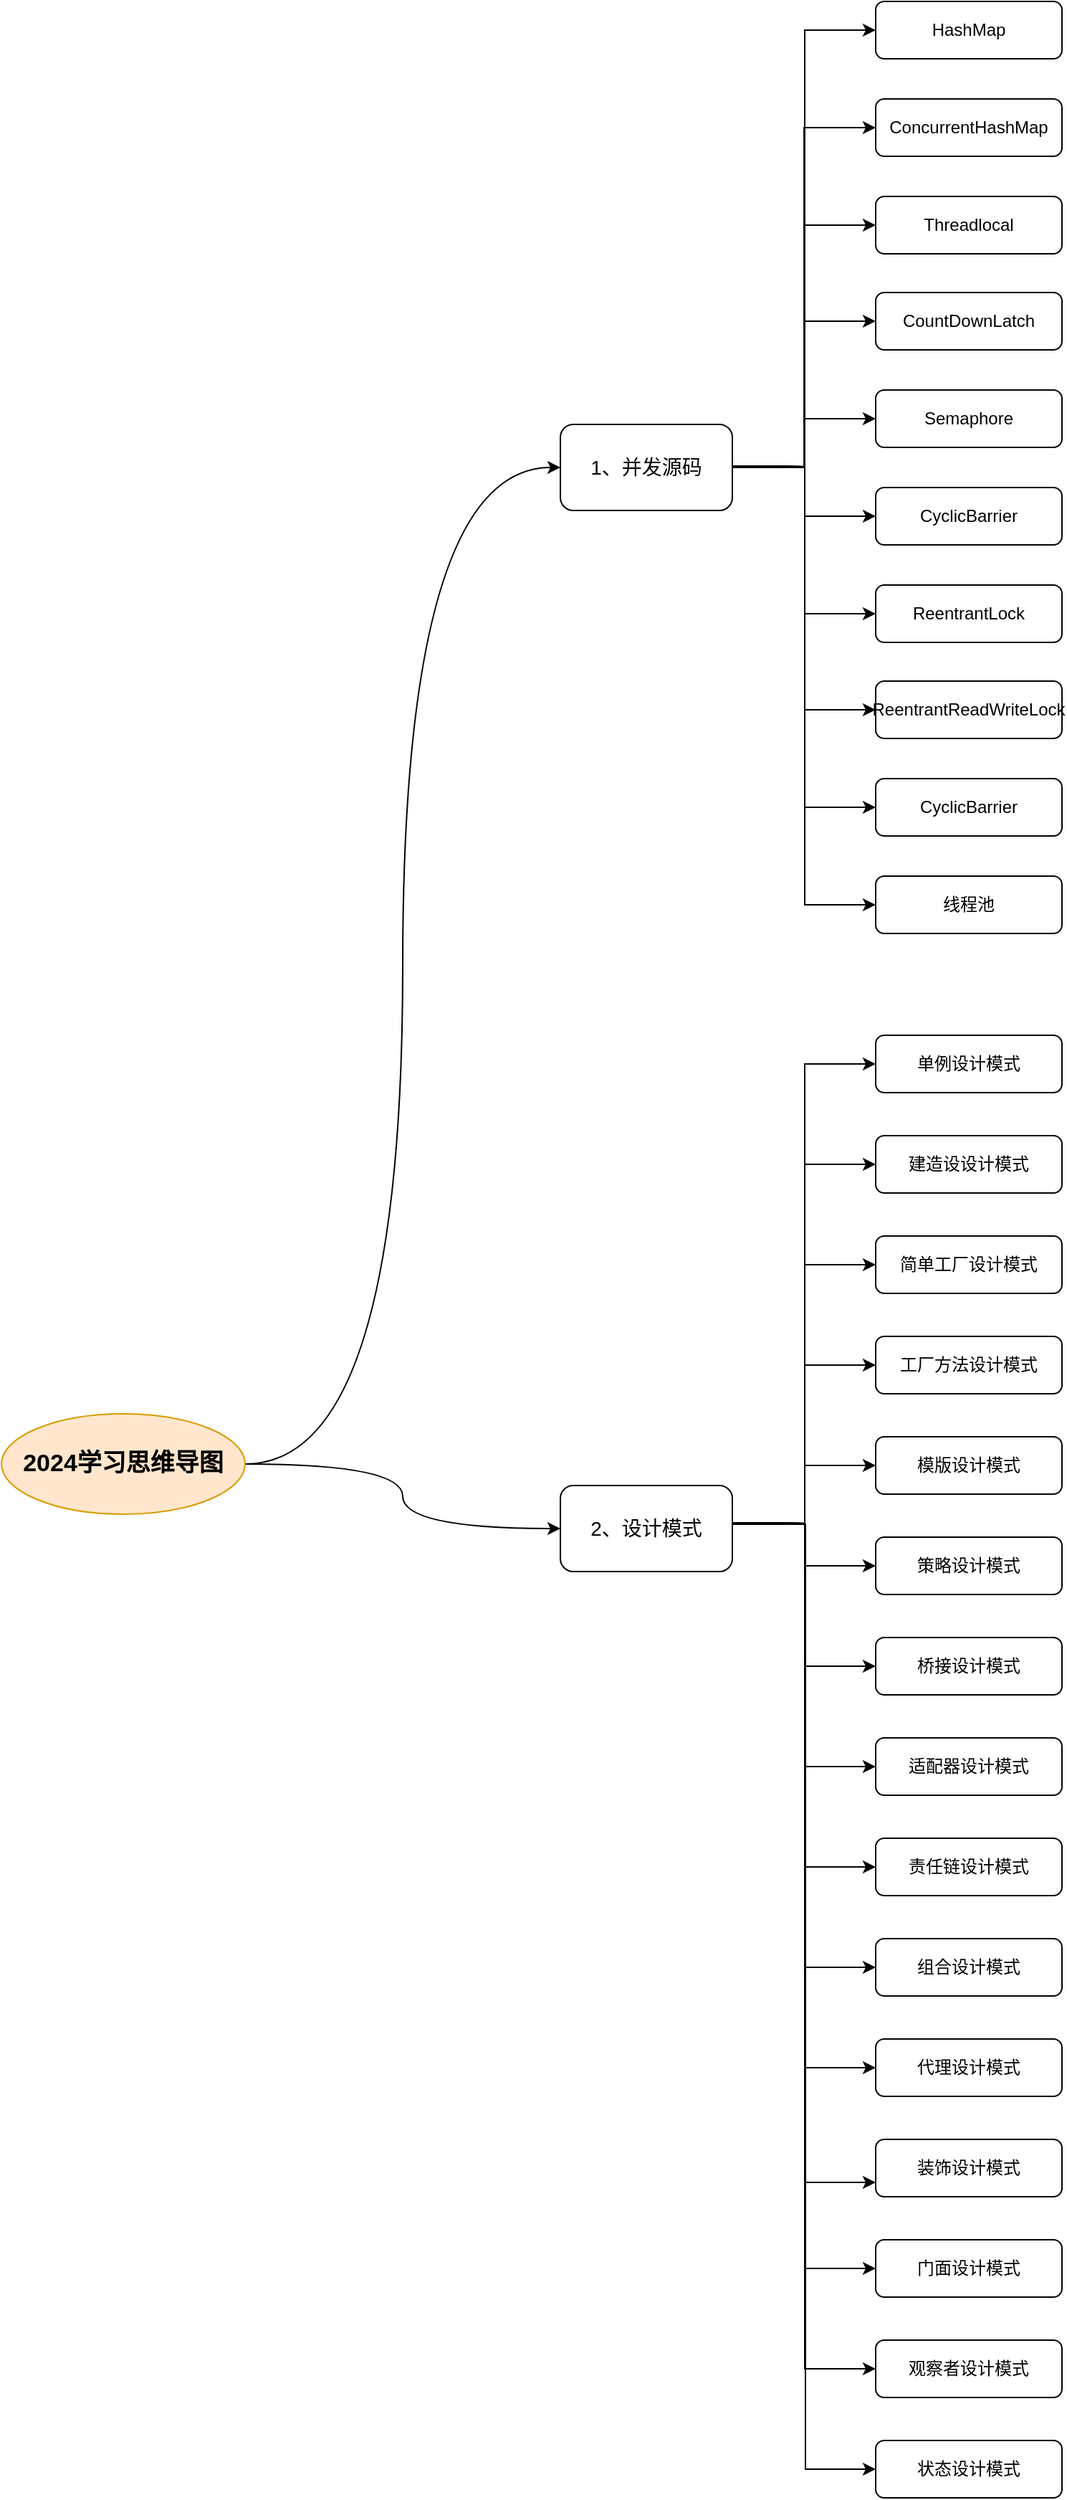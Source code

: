 <mxfile version="23.1.5" type="github">
  <diagram name="第 1 页" id="fht6a-PDqWZK2c6vkvI2">
    <mxGraphModel dx="1434" dy="1907" grid="1" gridSize="10" guides="1" tooltips="1" connect="1" arrows="1" fold="1" page="1" pageScale="1" pageWidth="827" pageHeight="1169" math="0" shadow="0">
      <root>
        <mxCell id="0" />
        <mxCell id="1" parent="0" />
        <mxCell id="TGkRxMRqjUsvFXReb4Ec-3" style="edgeStyle=orthogonalEdgeStyle;rounded=0;orthogonalLoop=1;jettySize=auto;html=1;entryX=0;entryY=0.5;entryDx=0;entryDy=0;curved=1;" edge="1" parent="1" source="TGkRxMRqjUsvFXReb4Ec-1" target="TGkRxMRqjUsvFXReb4Ec-2">
          <mxGeometry relative="1" as="geometry" />
        </mxCell>
        <mxCell id="TGkRxMRqjUsvFXReb4Ec-27" style="edgeStyle=orthogonalEdgeStyle;rounded=0;orthogonalLoop=1;jettySize=auto;html=1;entryX=0;entryY=0.5;entryDx=0;entryDy=0;curved=1;" edge="1" parent="1" source="TGkRxMRqjUsvFXReb4Ec-1" target="TGkRxMRqjUsvFXReb4Ec-28">
          <mxGeometry relative="1" as="geometry" />
        </mxCell>
        <mxCell id="TGkRxMRqjUsvFXReb4Ec-1" value="2024学习思维导图" style="ellipse;whiteSpace=wrap;html=1;fillColor=#ffe6cc;strokeColor=#d79b00;fontStyle=1;fontSize=17;" vertex="1" parent="1">
          <mxGeometry x="60" y="780" width="170" height="70" as="geometry" />
        </mxCell>
        <mxCell id="TGkRxMRqjUsvFXReb4Ec-5" style="edgeStyle=orthogonalEdgeStyle;rounded=0;orthogonalLoop=1;jettySize=auto;html=1;entryX=0;entryY=0.5;entryDx=0;entryDy=0;" edge="1" parent="1" target="TGkRxMRqjUsvFXReb4Ec-4">
          <mxGeometry relative="1" as="geometry">
            <mxPoint x="570" y="119" as="sourcePoint" />
          </mxGeometry>
        </mxCell>
        <mxCell id="TGkRxMRqjUsvFXReb4Ec-9" style="edgeStyle=orthogonalEdgeStyle;rounded=0;orthogonalLoop=1;jettySize=auto;html=1;entryX=0;entryY=0.5;entryDx=0;entryDy=0;" edge="1" parent="1" target="TGkRxMRqjUsvFXReb4Ec-8">
          <mxGeometry relative="1" as="geometry">
            <mxPoint x="570" y="119" as="sourcePoint" />
          </mxGeometry>
        </mxCell>
        <mxCell id="TGkRxMRqjUsvFXReb4Ec-11" style="edgeStyle=orthogonalEdgeStyle;rounded=0;orthogonalLoop=1;jettySize=auto;html=1;entryX=0;entryY=0.5;entryDx=0;entryDy=0;" edge="1" parent="1" target="TGkRxMRqjUsvFXReb4Ec-10">
          <mxGeometry relative="1" as="geometry">
            <mxPoint x="570" y="119" as="sourcePoint" />
          </mxGeometry>
        </mxCell>
        <mxCell id="TGkRxMRqjUsvFXReb4Ec-13" style="edgeStyle=orthogonalEdgeStyle;rounded=0;orthogonalLoop=1;jettySize=auto;html=1;entryX=0;entryY=0.5;entryDx=0;entryDy=0;" edge="1" parent="1" target="TGkRxMRqjUsvFXReb4Ec-12">
          <mxGeometry relative="1" as="geometry">
            <mxPoint x="570" y="119" as="sourcePoint" />
          </mxGeometry>
        </mxCell>
        <mxCell id="TGkRxMRqjUsvFXReb4Ec-15" style="edgeStyle=orthogonalEdgeStyle;rounded=0;orthogonalLoop=1;jettySize=auto;html=1;entryX=0;entryY=0.5;entryDx=0;entryDy=0;" edge="1" parent="1" target="TGkRxMRqjUsvFXReb4Ec-14">
          <mxGeometry relative="1" as="geometry">
            <mxPoint x="570" y="119" as="sourcePoint" />
          </mxGeometry>
        </mxCell>
        <mxCell id="TGkRxMRqjUsvFXReb4Ec-17" style="edgeStyle=orthogonalEdgeStyle;rounded=0;orthogonalLoop=1;jettySize=auto;html=1;entryX=0;entryY=0.5;entryDx=0;entryDy=0;" edge="1" parent="1" target="TGkRxMRqjUsvFXReb4Ec-16">
          <mxGeometry relative="1" as="geometry">
            <mxPoint x="570" y="119" as="sourcePoint" />
          </mxGeometry>
        </mxCell>
        <mxCell id="TGkRxMRqjUsvFXReb4Ec-19" style="edgeStyle=orthogonalEdgeStyle;rounded=0;orthogonalLoop=1;jettySize=auto;html=1;entryX=0;entryY=0.5;entryDx=0;entryDy=0;" edge="1" parent="1" target="TGkRxMRqjUsvFXReb4Ec-18">
          <mxGeometry relative="1" as="geometry">
            <mxPoint x="570" y="119" as="sourcePoint" />
          </mxGeometry>
        </mxCell>
        <mxCell id="TGkRxMRqjUsvFXReb4Ec-21" style="edgeStyle=orthogonalEdgeStyle;rounded=0;orthogonalLoop=1;jettySize=auto;html=1;entryX=0;entryY=0.5;entryDx=0;entryDy=0;" edge="1" parent="1" target="TGkRxMRqjUsvFXReb4Ec-20">
          <mxGeometry relative="1" as="geometry">
            <mxPoint x="570" y="119" as="sourcePoint" />
          </mxGeometry>
        </mxCell>
        <mxCell id="TGkRxMRqjUsvFXReb4Ec-23" style="edgeStyle=orthogonalEdgeStyle;rounded=0;orthogonalLoop=1;jettySize=auto;html=1;entryX=0;entryY=0.5;entryDx=0;entryDy=0;" edge="1" parent="1" target="TGkRxMRqjUsvFXReb4Ec-22">
          <mxGeometry relative="1" as="geometry">
            <mxPoint x="570" y="119" as="sourcePoint" />
          </mxGeometry>
        </mxCell>
        <mxCell id="TGkRxMRqjUsvFXReb4Ec-26" style="edgeStyle=orthogonalEdgeStyle;rounded=0;orthogonalLoop=1;jettySize=auto;html=1;entryX=0;entryY=0.5;entryDx=0;entryDy=0;" edge="1" parent="1" source="TGkRxMRqjUsvFXReb4Ec-2" target="TGkRxMRqjUsvFXReb4Ec-6">
          <mxGeometry relative="1" as="geometry" />
        </mxCell>
        <mxCell id="TGkRxMRqjUsvFXReb4Ec-2" value="1、并发源码" style="rounded=1;whiteSpace=wrap;html=1;fontSize=14;" vertex="1" parent="1">
          <mxGeometry x="450" y="90" width="120" height="60" as="geometry" />
        </mxCell>
        <mxCell id="TGkRxMRqjUsvFXReb4Ec-4" value="HashMap" style="rounded=1;whiteSpace=wrap;html=1;" vertex="1" parent="1">
          <mxGeometry x="670" y="-205" width="130" height="40" as="geometry" />
        </mxCell>
        <mxCell id="TGkRxMRqjUsvFXReb4Ec-6" value="ConcurrentHashMap" style="rounded=1;whiteSpace=wrap;html=1;" vertex="1" parent="1">
          <mxGeometry x="670" y="-137" width="130" height="40" as="geometry" />
        </mxCell>
        <mxCell id="TGkRxMRqjUsvFXReb4Ec-8" value="Threadlocal" style="rounded=1;whiteSpace=wrap;html=1;" vertex="1" parent="1">
          <mxGeometry x="670" y="-69" width="130" height="40" as="geometry" />
        </mxCell>
        <mxCell id="TGkRxMRqjUsvFXReb4Ec-10" value="CountDownLatch" style="rounded=1;whiteSpace=wrap;html=1;" vertex="1" parent="1">
          <mxGeometry x="670" y="-2" width="130" height="40" as="geometry" />
        </mxCell>
        <mxCell id="TGkRxMRqjUsvFXReb4Ec-12" value="Semaphore" style="rounded=1;whiteSpace=wrap;html=1;" vertex="1" parent="1">
          <mxGeometry x="670" y="66" width="130" height="40" as="geometry" />
        </mxCell>
        <mxCell id="TGkRxMRqjUsvFXReb4Ec-14" value="CyclicBarrier" style="rounded=1;whiteSpace=wrap;html=1;" vertex="1" parent="1">
          <mxGeometry x="670" y="134" width="130" height="40" as="geometry" />
        </mxCell>
        <mxCell id="TGkRxMRqjUsvFXReb4Ec-16" value="ReentrantLock" style="rounded=1;whiteSpace=wrap;html=1;" vertex="1" parent="1">
          <mxGeometry x="670" y="202" width="130" height="40" as="geometry" />
        </mxCell>
        <mxCell id="TGkRxMRqjUsvFXReb4Ec-18" value="ReentrantReadWriteLock" style="rounded=1;whiteSpace=wrap;html=1;" vertex="1" parent="1">
          <mxGeometry x="670" y="269" width="130" height="40" as="geometry" />
        </mxCell>
        <mxCell id="TGkRxMRqjUsvFXReb4Ec-20" value="CyclicBarrier" style="rounded=1;whiteSpace=wrap;html=1;" vertex="1" parent="1">
          <mxGeometry x="670" y="337" width="130" height="40" as="geometry" />
        </mxCell>
        <mxCell id="TGkRxMRqjUsvFXReb4Ec-22" value="线程池" style="rounded=1;whiteSpace=wrap;html=1;" vertex="1" parent="1">
          <mxGeometry x="670" y="405" width="130" height="40" as="geometry" />
        </mxCell>
        <mxCell id="TGkRxMRqjUsvFXReb4Ec-30" style="edgeStyle=orthogonalEdgeStyle;rounded=0;orthogonalLoop=1;jettySize=auto;html=1;entryX=0;entryY=0.5;entryDx=0;entryDy=0;" edge="1" parent="1" target="TGkRxMRqjUsvFXReb4Ec-29">
          <mxGeometry relative="1" as="geometry">
            <mxPoint x="570" y="856" as="sourcePoint" />
          </mxGeometry>
        </mxCell>
        <mxCell id="TGkRxMRqjUsvFXReb4Ec-45" style="edgeStyle=orthogonalEdgeStyle;rounded=0;orthogonalLoop=1;jettySize=auto;html=1;entryX=0;entryY=0.5;entryDx=0;entryDy=0;" edge="1" parent="1" target="TGkRxMRqjUsvFXReb4Ec-31">
          <mxGeometry relative="1" as="geometry">
            <mxPoint x="570" y="856" as="sourcePoint" />
          </mxGeometry>
        </mxCell>
        <mxCell id="TGkRxMRqjUsvFXReb4Ec-46" style="edgeStyle=orthogonalEdgeStyle;rounded=0;orthogonalLoop=1;jettySize=auto;html=1;entryX=0;entryY=0.5;entryDx=0;entryDy=0;" edge="1" parent="1" target="TGkRxMRqjUsvFXReb4Ec-32">
          <mxGeometry relative="1" as="geometry">
            <mxPoint x="570" y="856" as="sourcePoint" />
          </mxGeometry>
        </mxCell>
        <mxCell id="TGkRxMRqjUsvFXReb4Ec-47" style="edgeStyle=orthogonalEdgeStyle;rounded=0;orthogonalLoop=1;jettySize=auto;html=1;entryX=0;entryY=0.5;entryDx=0;entryDy=0;" edge="1" parent="1" target="TGkRxMRqjUsvFXReb4Ec-33">
          <mxGeometry relative="1" as="geometry">
            <mxPoint x="570" y="856" as="sourcePoint" />
          </mxGeometry>
        </mxCell>
        <mxCell id="TGkRxMRqjUsvFXReb4Ec-48" style="edgeStyle=orthogonalEdgeStyle;rounded=0;orthogonalLoop=1;jettySize=auto;html=1;entryX=0;entryY=0.5;entryDx=0;entryDy=0;" edge="1" parent="1" target="TGkRxMRqjUsvFXReb4Ec-34">
          <mxGeometry relative="1" as="geometry">
            <mxPoint x="570" y="856" as="sourcePoint" />
          </mxGeometry>
        </mxCell>
        <mxCell id="TGkRxMRqjUsvFXReb4Ec-49" style="edgeStyle=orthogonalEdgeStyle;rounded=0;orthogonalLoop=1;jettySize=auto;html=1;entryX=0;entryY=0.5;entryDx=0;entryDy=0;" edge="1" parent="1" target="TGkRxMRqjUsvFXReb4Ec-35">
          <mxGeometry relative="1" as="geometry">
            <mxPoint x="570" y="856" as="sourcePoint" />
          </mxGeometry>
        </mxCell>
        <mxCell id="TGkRxMRqjUsvFXReb4Ec-50" style="edgeStyle=orthogonalEdgeStyle;rounded=0;orthogonalLoop=1;jettySize=auto;html=1;entryX=0;entryY=0.5;entryDx=0;entryDy=0;" edge="1" parent="1" target="TGkRxMRqjUsvFXReb4Ec-36">
          <mxGeometry relative="1" as="geometry">
            <mxPoint x="570" y="856" as="sourcePoint" />
          </mxGeometry>
        </mxCell>
        <mxCell id="TGkRxMRqjUsvFXReb4Ec-51" style="edgeStyle=orthogonalEdgeStyle;rounded=0;orthogonalLoop=1;jettySize=auto;html=1;entryX=0;entryY=0.5;entryDx=0;entryDy=0;" edge="1" parent="1" target="TGkRxMRqjUsvFXReb4Ec-37">
          <mxGeometry relative="1" as="geometry">
            <mxPoint x="570" y="856" as="sourcePoint" />
          </mxGeometry>
        </mxCell>
        <mxCell id="TGkRxMRqjUsvFXReb4Ec-52" style="edgeStyle=orthogonalEdgeStyle;rounded=0;orthogonalLoop=1;jettySize=auto;html=1;entryX=0;entryY=0.5;entryDx=0;entryDy=0;" edge="1" parent="1" target="TGkRxMRqjUsvFXReb4Ec-38">
          <mxGeometry relative="1" as="geometry">
            <mxPoint x="570" y="856" as="sourcePoint" />
          </mxGeometry>
        </mxCell>
        <mxCell id="TGkRxMRqjUsvFXReb4Ec-53" style="edgeStyle=orthogonalEdgeStyle;rounded=0;orthogonalLoop=1;jettySize=auto;html=1;entryX=0;entryY=0.5;entryDx=0;entryDy=0;" edge="1" parent="1" target="TGkRxMRqjUsvFXReb4Ec-39">
          <mxGeometry relative="1" as="geometry">
            <mxPoint x="570" y="856" as="sourcePoint" />
          </mxGeometry>
        </mxCell>
        <mxCell id="TGkRxMRqjUsvFXReb4Ec-54" style="edgeStyle=orthogonalEdgeStyle;rounded=0;orthogonalLoop=1;jettySize=auto;html=1;entryX=0;entryY=0.5;entryDx=0;entryDy=0;" edge="1" parent="1" target="TGkRxMRqjUsvFXReb4Ec-40">
          <mxGeometry relative="1" as="geometry">
            <mxPoint x="570" y="856" as="sourcePoint" />
          </mxGeometry>
        </mxCell>
        <mxCell id="TGkRxMRqjUsvFXReb4Ec-55" style="edgeStyle=orthogonalEdgeStyle;rounded=0;orthogonalLoop=1;jettySize=auto;html=1;entryX=0;entryY=0.75;entryDx=0;entryDy=0;" edge="1" parent="1" target="TGkRxMRqjUsvFXReb4Ec-41">
          <mxGeometry relative="1" as="geometry">
            <mxPoint x="570" y="856" as="sourcePoint" />
          </mxGeometry>
        </mxCell>
        <mxCell id="TGkRxMRqjUsvFXReb4Ec-56" style="edgeStyle=orthogonalEdgeStyle;rounded=0;orthogonalLoop=1;jettySize=auto;html=1;entryX=0;entryY=0.5;entryDx=0;entryDy=0;" edge="1" parent="1" target="TGkRxMRqjUsvFXReb4Ec-42">
          <mxGeometry relative="1" as="geometry">
            <mxPoint x="570" y="856" as="sourcePoint" />
          </mxGeometry>
        </mxCell>
        <mxCell id="TGkRxMRqjUsvFXReb4Ec-57" style="edgeStyle=orthogonalEdgeStyle;rounded=0;orthogonalLoop=1;jettySize=auto;html=1;entryX=0;entryY=0.5;entryDx=0;entryDy=0;" edge="1" parent="1" target="TGkRxMRqjUsvFXReb4Ec-43">
          <mxGeometry relative="1" as="geometry">
            <mxPoint x="570" y="856" as="sourcePoint" />
          </mxGeometry>
        </mxCell>
        <mxCell id="TGkRxMRqjUsvFXReb4Ec-58" style="edgeStyle=orthogonalEdgeStyle;rounded=0;orthogonalLoop=1;jettySize=auto;html=1;entryX=0;entryY=0.5;entryDx=0;entryDy=0;" edge="1" parent="1" target="TGkRxMRqjUsvFXReb4Ec-44">
          <mxGeometry relative="1" as="geometry">
            <mxPoint x="570" y="856" as="sourcePoint" />
            <Array as="points">
              <mxPoint x="570" y="857" />
              <mxPoint x="621" y="857" />
              <mxPoint x="621" y="1516" />
            </Array>
          </mxGeometry>
        </mxCell>
        <mxCell id="TGkRxMRqjUsvFXReb4Ec-28" value="2、设计模式" style="rounded=1;whiteSpace=wrap;html=1;fontSize=14;" vertex="1" parent="1">
          <mxGeometry x="450" y="830" width="120" height="60" as="geometry" />
        </mxCell>
        <mxCell id="TGkRxMRqjUsvFXReb4Ec-29" value="单例设计模式" style="rounded=1;whiteSpace=wrap;html=1;" vertex="1" parent="1">
          <mxGeometry x="670" y="516" width="130" height="40" as="geometry" />
        </mxCell>
        <mxCell id="TGkRxMRqjUsvFXReb4Ec-31" value="建造设设计模式" style="rounded=1;whiteSpace=wrap;html=1;" vertex="1" parent="1">
          <mxGeometry x="670" y="586" width="130" height="40" as="geometry" />
        </mxCell>
        <mxCell id="TGkRxMRqjUsvFXReb4Ec-32" value="简单工厂设计模式" style="rounded=1;whiteSpace=wrap;html=1;" vertex="1" parent="1">
          <mxGeometry x="670" y="656" width="130" height="40" as="geometry" />
        </mxCell>
        <mxCell id="TGkRxMRqjUsvFXReb4Ec-33" value="工厂方法设计模式" style="rounded=1;whiteSpace=wrap;html=1;" vertex="1" parent="1">
          <mxGeometry x="670" y="726" width="130" height="40" as="geometry" />
        </mxCell>
        <mxCell id="TGkRxMRqjUsvFXReb4Ec-34" value="模版设计模式" style="rounded=1;whiteSpace=wrap;html=1;" vertex="1" parent="1">
          <mxGeometry x="670" y="796" width="130" height="40" as="geometry" />
        </mxCell>
        <mxCell id="TGkRxMRqjUsvFXReb4Ec-35" value="策略设计模式" style="rounded=1;whiteSpace=wrap;html=1;" vertex="1" parent="1">
          <mxGeometry x="670" y="866" width="130" height="40" as="geometry" />
        </mxCell>
        <mxCell id="TGkRxMRqjUsvFXReb4Ec-36" value="桥接设计模式" style="rounded=1;whiteSpace=wrap;html=1;" vertex="1" parent="1">
          <mxGeometry x="670" y="936" width="130" height="40" as="geometry" />
        </mxCell>
        <mxCell id="TGkRxMRqjUsvFXReb4Ec-37" value="适配器设计模式" style="rounded=1;whiteSpace=wrap;html=1;" vertex="1" parent="1">
          <mxGeometry x="670" y="1006" width="130" height="40" as="geometry" />
        </mxCell>
        <mxCell id="TGkRxMRqjUsvFXReb4Ec-38" value="责任链设计模式" style="rounded=1;whiteSpace=wrap;html=1;" vertex="1" parent="1">
          <mxGeometry x="670" y="1076" width="130" height="40" as="geometry" />
        </mxCell>
        <mxCell id="TGkRxMRqjUsvFXReb4Ec-39" value="组合设计模式" style="rounded=1;whiteSpace=wrap;html=1;" vertex="1" parent="1">
          <mxGeometry x="670" y="1146" width="130" height="40" as="geometry" />
        </mxCell>
        <mxCell id="TGkRxMRqjUsvFXReb4Ec-40" value="代理设计模式" style="rounded=1;whiteSpace=wrap;html=1;" vertex="1" parent="1">
          <mxGeometry x="670" y="1216" width="130" height="40" as="geometry" />
        </mxCell>
        <mxCell id="TGkRxMRqjUsvFXReb4Ec-41" value="装饰设计模式" style="rounded=1;whiteSpace=wrap;html=1;" vertex="1" parent="1">
          <mxGeometry x="670" y="1286" width="130" height="40" as="geometry" />
        </mxCell>
        <mxCell id="TGkRxMRqjUsvFXReb4Ec-42" value="门面设计模式" style="rounded=1;whiteSpace=wrap;html=1;" vertex="1" parent="1">
          <mxGeometry x="670" y="1356" width="130" height="40" as="geometry" />
        </mxCell>
        <mxCell id="TGkRxMRqjUsvFXReb4Ec-43" value="观察者设计模式" style="rounded=1;whiteSpace=wrap;html=1;" vertex="1" parent="1">
          <mxGeometry x="670" y="1426" width="130" height="40" as="geometry" />
        </mxCell>
        <mxCell id="TGkRxMRqjUsvFXReb4Ec-44" value="状态设计模式" style="rounded=1;whiteSpace=wrap;html=1;" vertex="1" parent="1">
          <mxGeometry x="670" y="1496" width="130" height="40" as="geometry" />
        </mxCell>
      </root>
    </mxGraphModel>
  </diagram>
</mxfile>
